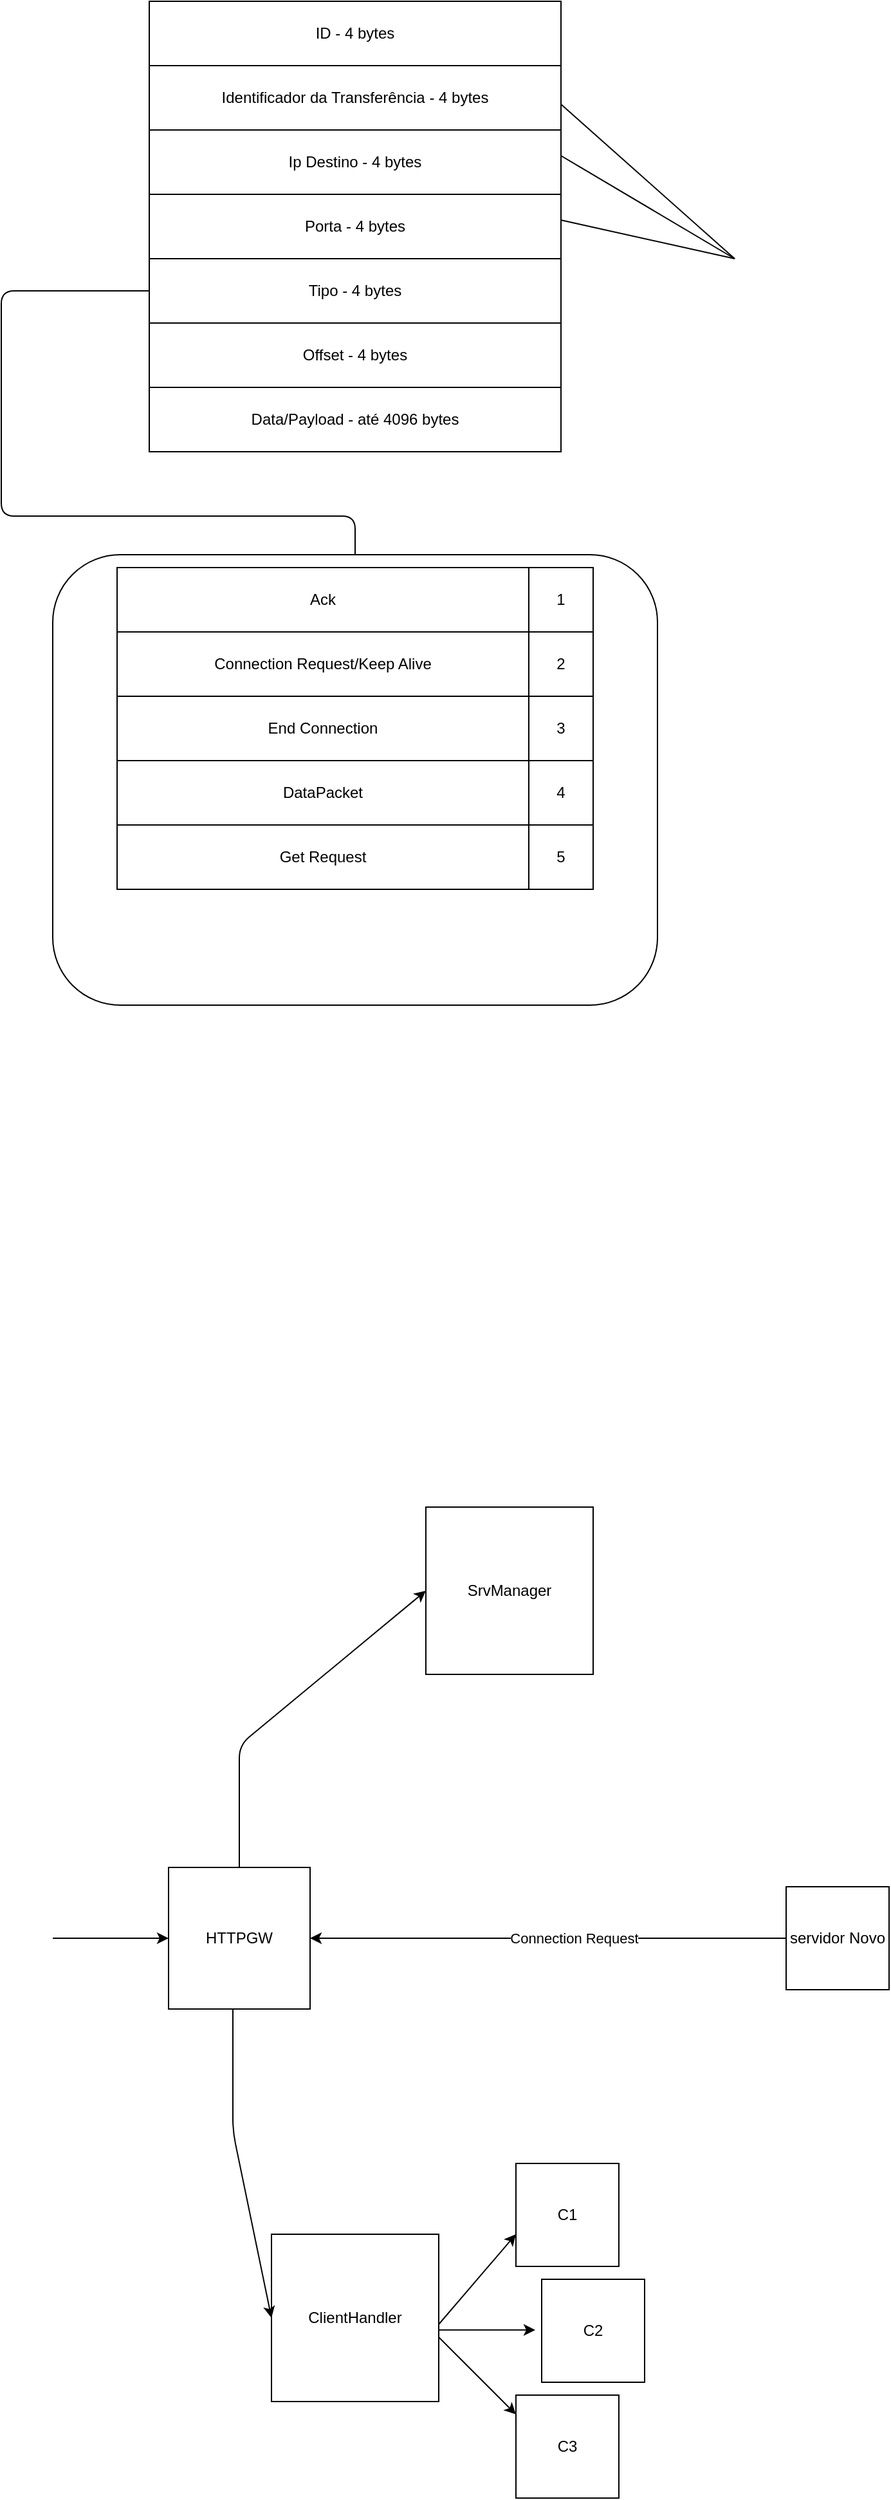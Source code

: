 <mxfile version="14.5.1" type="device"><diagram id="cq_N_JHk0V6czlqZl5l5" name="Página-1"><mxGraphModel dx="1232" dy="791" grid="1" gridSize="10" guides="1" tooltips="1" connect="1" arrows="1" fold="1" page="1" pageScale="1" pageWidth="827" pageHeight="1169" math="0" shadow="0"><root><mxCell id="0"/><mxCell id="1" parent="0"/><mxCell id="DTXv0WOeQ2A3S2TirWm5-17" value="" style="rounded=1;whiteSpace=wrap;html=1;fillColor=none;" vertex="1" parent="1"><mxGeometry x="150" y="510" width="470" height="350" as="geometry"/></mxCell><mxCell id="DTXv0WOeQ2A3S2TirWm5-1" value="Ip Destino - 4 bytes" style="rounded=0;whiteSpace=wrap;html=1;" vertex="1" parent="1"><mxGeometry x="225" y="180" width="320" height="50" as="geometry"/></mxCell><mxCell id="DTXv0WOeQ2A3S2TirWm5-2" value="ID - 4 bytes" style="rounded=0;whiteSpace=wrap;html=1;" vertex="1" parent="1"><mxGeometry x="225" y="80" width="320" height="50" as="geometry"/></mxCell><mxCell id="DTXv0WOeQ2A3S2TirWm5-3" value="Offset - 4 bytes" style="rounded=0;whiteSpace=wrap;html=1;" vertex="1" parent="1"><mxGeometry x="225" y="330" width="320" height="50" as="geometry"/></mxCell><mxCell id="DTXv0WOeQ2A3S2TirWm5-4" value="Tipo - 4 bytes" style="rounded=0;whiteSpace=wrap;html=1;" vertex="1" parent="1"><mxGeometry x="225" y="280" width="320" height="50" as="geometry"/></mxCell><mxCell id="DTXv0WOeQ2A3S2TirWm5-5" value="Data/Payload - até 4096 bytes" style="rounded=0;whiteSpace=wrap;html=1;" vertex="1" parent="1"><mxGeometry x="225" y="380" width="320" height="50" as="geometry"/></mxCell><mxCell id="DTXv0WOeQ2A3S2TirWm5-6" value="Identificador da Transferência - 4 bytes" style="rounded=0;whiteSpace=wrap;html=1;" vertex="1" parent="1"><mxGeometry x="225" y="130" width="320" height="50" as="geometry"/></mxCell><mxCell id="DTXv0WOeQ2A3S2TirWm5-7" value="Connection Request/Keep Alive" style="rounded=0;whiteSpace=wrap;html=1;" vertex="1" parent="1"><mxGeometry x="200" y="570" width="320" height="50" as="geometry"/></mxCell><mxCell id="DTXv0WOeQ2A3S2TirWm5-8" value="Ack" style="rounded=0;whiteSpace=wrap;html=1;" vertex="1" parent="1"><mxGeometry x="200" y="520" width="320" height="50" as="geometry"/></mxCell><mxCell id="DTXv0WOeQ2A3S2TirWm5-9" value="End Connection" style="rounded=0;whiteSpace=wrap;html=1;" vertex="1" parent="1"><mxGeometry x="200" y="620" width="320" height="50" as="geometry"/></mxCell><mxCell id="DTXv0WOeQ2A3S2TirWm5-10" value="DataPacket" style="rounded=0;whiteSpace=wrap;html=1;" vertex="1" parent="1"><mxGeometry x="200" y="670" width="320" height="50" as="geometry"/></mxCell><mxCell id="DTXv0WOeQ2A3S2TirWm5-11" value="1" style="rounded=0;whiteSpace=wrap;html=1;" vertex="1" parent="1"><mxGeometry x="520" y="520" width="50" height="50" as="geometry"/></mxCell><mxCell id="DTXv0WOeQ2A3S2TirWm5-12" value="2" style="rounded=0;whiteSpace=wrap;html=1;" vertex="1" parent="1"><mxGeometry x="520" y="570" width="50" height="50" as="geometry"/></mxCell><mxCell id="DTXv0WOeQ2A3S2TirWm5-13" value="3" style="rounded=0;whiteSpace=wrap;html=1;" vertex="1" parent="1"><mxGeometry x="520" y="620" width="50" height="50" as="geometry"/></mxCell><mxCell id="DTXv0WOeQ2A3S2TirWm5-14" value="4" style="rounded=0;whiteSpace=wrap;html=1;" vertex="1" parent="1"><mxGeometry x="520" y="670" width="50" height="50" as="geometry"/></mxCell><mxCell id="DTXv0WOeQ2A3S2TirWm5-16" value="" style="endArrow=none;html=1;entryX=0;entryY=0.5;entryDx=0;entryDy=0;exitX=0.5;exitY=0;exitDx=0;exitDy=0;" edge="1" parent="1" source="DTXv0WOeQ2A3S2TirWm5-17" target="DTXv0WOeQ2A3S2TirWm5-4"><mxGeometry width="50" height="50" relative="1" as="geometry"><mxPoint x="360" y="480" as="sourcePoint"/><mxPoint x="80" y="390" as="targetPoint"/><Array as="points"><mxPoint x="385" y="480"/><mxPoint x="110" y="480"/><mxPoint x="110" y="305"/></Array></mxGeometry></mxCell><mxCell id="DTXv0WOeQ2A3S2TirWm5-19" value="Porta - 4 bytes" style="rounded=0;whiteSpace=wrap;html=1;" vertex="1" parent="1"><mxGeometry x="225" y="230" width="320" height="50" as="geometry"/></mxCell><mxCell id="DTXv0WOeQ2A3S2TirWm5-20" value="Get Request" style="rounded=0;whiteSpace=wrap;html=1;" vertex="1" parent="1"><mxGeometry x="200" y="720" width="320" height="50" as="geometry"/></mxCell><mxCell id="DTXv0WOeQ2A3S2TirWm5-22" value="5" style="rounded=0;whiteSpace=wrap;html=1;" vertex="1" parent="1"><mxGeometry x="520" y="720" width="50" height="50" as="geometry"/></mxCell><mxCell id="DTXv0WOeQ2A3S2TirWm5-23" value="" style="endArrow=none;html=1;" edge="1" parent="1"><mxGeometry width="50" height="50" relative="1" as="geometry"><mxPoint x="545" y="160" as="sourcePoint"/><mxPoint x="680" y="280" as="targetPoint"/></mxGeometry></mxCell><mxCell id="DTXv0WOeQ2A3S2TirWm5-24" value="" style="endArrow=none;html=1;" edge="1" parent="1"><mxGeometry width="50" height="50" relative="1" as="geometry"><mxPoint x="545" y="200" as="sourcePoint"/><mxPoint x="680" y="280" as="targetPoint"/></mxGeometry></mxCell><mxCell id="DTXv0WOeQ2A3S2TirWm5-25" value="" style="endArrow=none;html=1;" edge="1" parent="1"><mxGeometry width="50" height="50" relative="1" as="geometry"><mxPoint x="545" y="250" as="sourcePoint"/><mxPoint x="680" y="280" as="targetPoint"/><Array as="points"><mxPoint x="680" y="280"/></Array></mxGeometry></mxCell><mxCell id="DTXv0WOeQ2A3S2TirWm5-31" value="HTTPGW" style="whiteSpace=wrap;html=1;aspect=fixed;fillColor=#ffffff;" vertex="1" parent="1"><mxGeometry x="240" y="1530" width="110" height="110" as="geometry"/></mxCell><mxCell id="DTXv0WOeQ2A3S2TirWm5-32" value="SrvManager" style="whiteSpace=wrap;html=1;aspect=fixed;fillColor=#ffffff;" vertex="1" parent="1"><mxGeometry x="440" y="1250" width="130" height="130" as="geometry"/></mxCell><mxCell id="DTXv0WOeQ2A3S2TirWm5-33" value="ClientHandler" style="whiteSpace=wrap;html=1;aspect=fixed;fillColor=#ffffff;" vertex="1" parent="1"><mxGeometry x="320" y="1815" width="130" height="130" as="geometry"/></mxCell><mxCell id="DTXv0WOeQ2A3S2TirWm5-34" value="" style="endArrow=classic;html=1;exitX=0.5;exitY=0;exitDx=0;exitDy=0;entryX=0;entryY=0.5;entryDx=0;entryDy=0;" edge="1" parent="1" source="DTXv0WOeQ2A3S2TirWm5-31" target="DTXv0WOeQ2A3S2TirWm5-32"><mxGeometry width="50" height="50" relative="1" as="geometry"><mxPoint x="540" y="1650" as="sourcePoint"/><mxPoint x="590" y="1600" as="targetPoint"/><Array as="points"><mxPoint x="295" y="1435"/></Array></mxGeometry></mxCell><mxCell id="DTXv0WOeQ2A3S2TirWm5-35" value="" style="endArrow=classic;html=1;exitX=0.5;exitY=0;exitDx=0;exitDy=0;entryX=0;entryY=0.5;entryDx=0;entryDy=0;" edge="1" parent="1" target="DTXv0WOeQ2A3S2TirWm5-33"><mxGeometry width="50" height="50" relative="1" as="geometry"><mxPoint x="290" y="1640" as="sourcePoint"/><mxPoint x="460" y="1540" as="targetPoint"/><Array as="points"><mxPoint x="290" y="1735"/></Array></mxGeometry></mxCell><mxCell id="DTXv0WOeQ2A3S2TirWm5-36" value="" style="endArrow=classic;html=1;entryX=0;entryY=0.5;entryDx=0;entryDy=0;" edge="1" parent="1" target="DTXv0WOeQ2A3S2TirWm5-31"><mxGeometry width="50" height="50" relative="1" as="geometry"><mxPoint x="150" y="1585" as="sourcePoint"/><mxPoint x="70" y="1540" as="targetPoint"/></mxGeometry></mxCell><mxCell id="DTXv0WOeQ2A3S2TirWm5-37" value="" style="endArrow=classic;html=1;" edge="1" parent="1"><mxGeometry width="50" height="50" relative="1" as="geometry"><mxPoint x="450" y="1885" as="sourcePoint"/><mxPoint x="510" y="1815" as="targetPoint"/></mxGeometry></mxCell><mxCell id="DTXv0WOeQ2A3S2TirWm5-38" value="" style="endArrow=classic;html=1;" edge="1" parent="1"><mxGeometry width="50" height="50" relative="1" as="geometry"><mxPoint x="450" y="1889.41" as="sourcePoint"/><mxPoint x="525" y="1889.41" as="targetPoint"/></mxGeometry></mxCell><mxCell id="DTXv0WOeQ2A3S2TirWm5-39" value="" style="endArrow=classic;html=1;" edge="1" parent="1"><mxGeometry width="50" height="50" relative="1" as="geometry"><mxPoint x="450" y="1895" as="sourcePoint"/><mxPoint x="510" y="1955" as="targetPoint"/></mxGeometry></mxCell><mxCell id="DTXv0WOeQ2A3S2TirWm5-41" value="C1" style="whiteSpace=wrap;html=1;aspect=fixed;fillColor=#ffffff;" vertex="1" parent="1"><mxGeometry x="510" y="1760" width="80" height="80" as="geometry"/></mxCell><mxCell id="DTXv0WOeQ2A3S2TirWm5-42" value="C2" style="whiteSpace=wrap;html=1;aspect=fixed;fillColor=#ffffff;" vertex="1" parent="1"><mxGeometry x="530" y="1850" width="80" height="80" as="geometry"/></mxCell><mxCell id="DTXv0WOeQ2A3S2TirWm5-43" value="C3" style="whiteSpace=wrap;html=1;aspect=fixed;fillColor=#ffffff;" vertex="1" parent="1"><mxGeometry x="510" y="1940" width="80" height="80" as="geometry"/></mxCell><mxCell id="DTXv0WOeQ2A3S2TirWm5-44" value="servidor Novo" style="whiteSpace=wrap;html=1;aspect=fixed;fillColor=#ffffff;" vertex="1" parent="1"><mxGeometry x="720" y="1545" width="80" height="80" as="geometry"/></mxCell><mxCell id="DTXv0WOeQ2A3S2TirWm5-46" value="" style="endArrow=classic;html=1;entryX=1;entryY=0.5;entryDx=0;entryDy=0;exitX=0;exitY=0.5;exitDx=0;exitDy=0;" edge="1" parent="1" source="DTXv0WOeQ2A3S2TirWm5-44" target="DTXv0WOeQ2A3S2TirWm5-31"><mxGeometry width="50" height="50" relative="1" as="geometry"><mxPoint x="575" y="1600" as="sourcePoint"/><mxPoint x="625" y="1550" as="targetPoint"/></mxGeometry></mxCell><mxCell id="DTXv0WOeQ2A3S2TirWm5-47" value="Connection Request" style="edgeLabel;html=1;align=center;verticalAlign=middle;resizable=0;points=[];" vertex="1" connectable="0" parent="DTXv0WOeQ2A3S2TirWm5-46"><mxGeometry x="-0.379" y="2" relative="1" as="geometry"><mxPoint x="-50.12" y="-2" as="offset"/></mxGeometry></mxCell></root></mxGraphModel></diagram></mxfile>